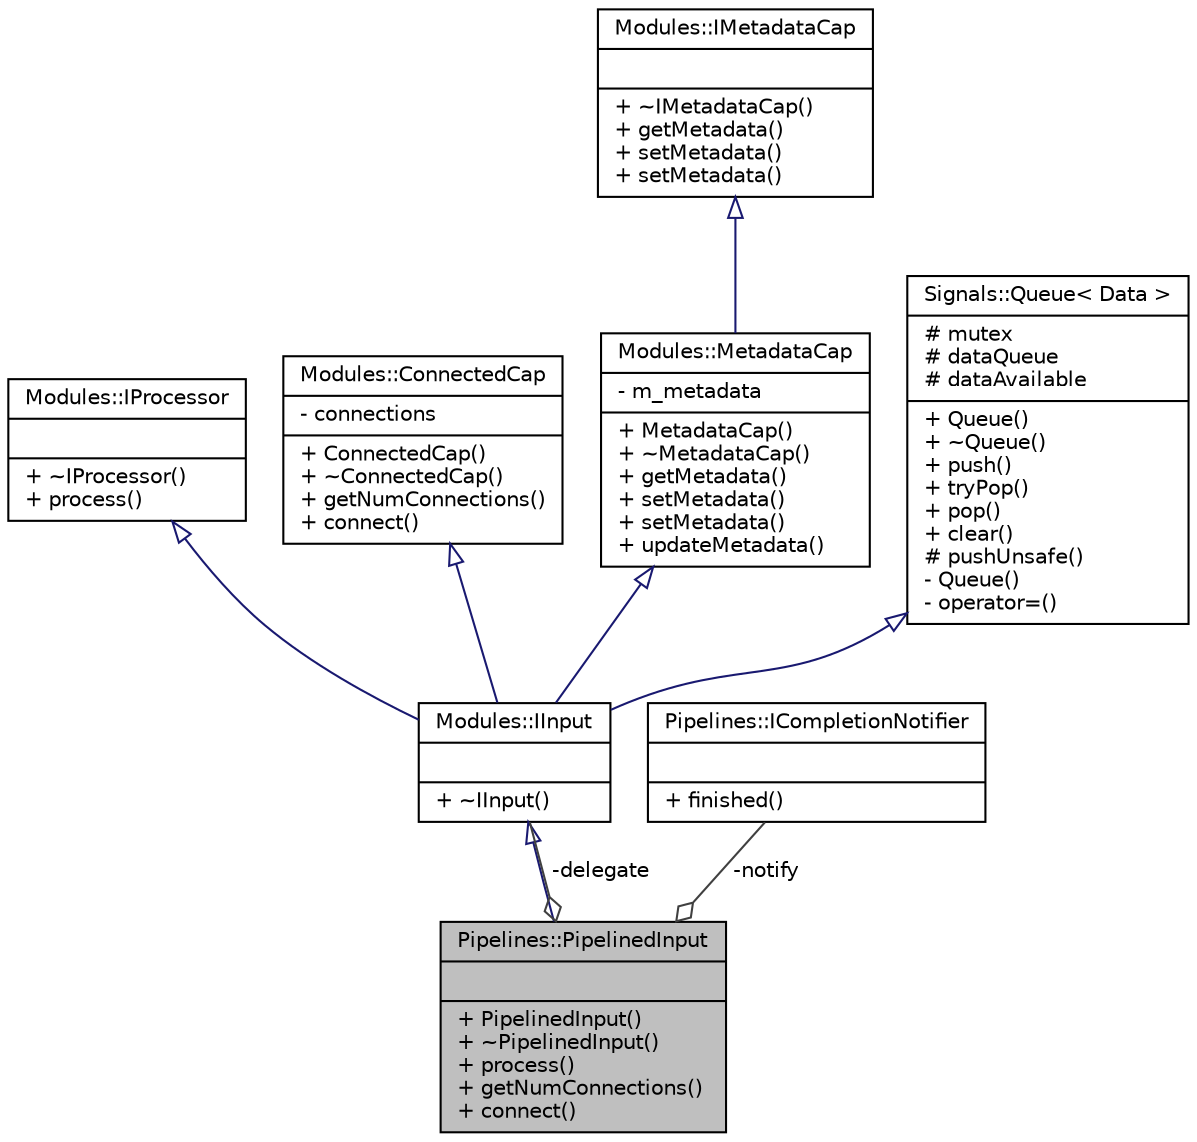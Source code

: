 digraph "Pipelines::PipelinedInput"
{
 // INTERACTIVE_SVG=YES
  edge [fontname="Helvetica",fontsize="10",labelfontname="Helvetica",labelfontsize="10"];
  node [fontname="Helvetica",fontsize="10",shape=record];
  Node1 [label="{Pipelines::PipelinedInput\n||+ PipelinedInput()\l+ ~PipelinedInput()\l+ process()\l+ getNumConnections()\l+ connect()\l}",height=0.2,width=0.4,color="black", fillcolor="grey75", style="filled", fontcolor="black"];
  Node2 -> Node1 [dir="back",color="midnightblue",fontsize="10",style="solid",arrowtail="onormal",fontname="Helvetica"];
  Node2 [label="{Modules::IInput\n||+ ~IInput()\l}",height=0.2,width=0.4,color="black", fillcolor="white", style="filled",URL="$struct_modules_1_1_i_input.html"];
  Node3 -> Node2 [dir="back",color="midnightblue",fontsize="10",style="solid",arrowtail="onormal",fontname="Helvetica"];
  Node3 [label="{Modules::IProcessor\n||+ ~IProcessor()\l+ process()\l}",height=0.2,width=0.4,color="black", fillcolor="white", style="filled",URL="$struct_modules_1_1_i_processor.html"];
  Node4 -> Node2 [dir="back",color="midnightblue",fontsize="10",style="solid",arrowtail="onormal",fontname="Helvetica"];
  Node4 [label="{Modules::ConnectedCap\n|- connections\l|+ ConnectedCap()\l+ ~ConnectedCap()\l+ getNumConnections()\l+ connect()\l}",height=0.2,width=0.4,color="black", fillcolor="white", style="filled",URL="$class_modules_1_1_connected_cap.html"];
  Node5 -> Node2 [dir="back",color="midnightblue",fontsize="10",style="solid",arrowtail="onormal",fontname="Helvetica"];
  Node5 [label="{Modules::MetadataCap\n|- m_metadata\l|+ MetadataCap()\l+ ~MetadataCap()\l+ getMetadata()\l+ setMetadata()\l+ setMetadata()\l+ updateMetadata()\l}",height=0.2,width=0.4,color="black", fillcolor="white", style="filled",URL="$class_modules_1_1_metadata_cap.html"];
  Node6 -> Node5 [dir="back",color="midnightblue",fontsize="10",style="solid",arrowtail="onormal",fontname="Helvetica"];
  Node6 [label="{Modules::IMetadataCap\n||+ ~IMetadataCap()\l+ getMetadata()\l+ setMetadata()\l+ setMetadata()\l}",height=0.2,width=0.4,color="black", fillcolor="white", style="filled",URL="$struct_modules_1_1_i_metadata_cap.html"];
  Node7 -> Node2 [dir="back",color="midnightblue",fontsize="10",style="solid",arrowtail="onormal",fontname="Helvetica"];
  Node7 [label="{Signals::Queue\< Data \>\n|# mutex\l# dataQueue\l# dataAvailable\l|+ Queue()\l+ ~Queue()\l+ push()\l+ tryPop()\l+ pop()\l+ clear()\l# pushUnsafe()\l- Queue()\l- operator=()\l}",height=0.2,width=0.4,color="black", fillcolor="white", style="filled",URL="$class_signals_1_1_queue.html"];
  Node2 -> Node1 [color="grey25",fontsize="10",style="solid",label=" -delegate" ,arrowhead="odiamond",fontname="Helvetica"];
  Node8 -> Node1 [color="grey25",fontsize="10",style="solid",label=" -notify" ,arrowhead="odiamond",fontname="Helvetica"];
  Node8 [label="{Pipelines::ICompletionNotifier\n||+ finished()\l}",height=0.2,width=0.4,color="black", fillcolor="white", style="filled",URL="$struct_pipelines_1_1_i_completion_notifier.html"];
}
